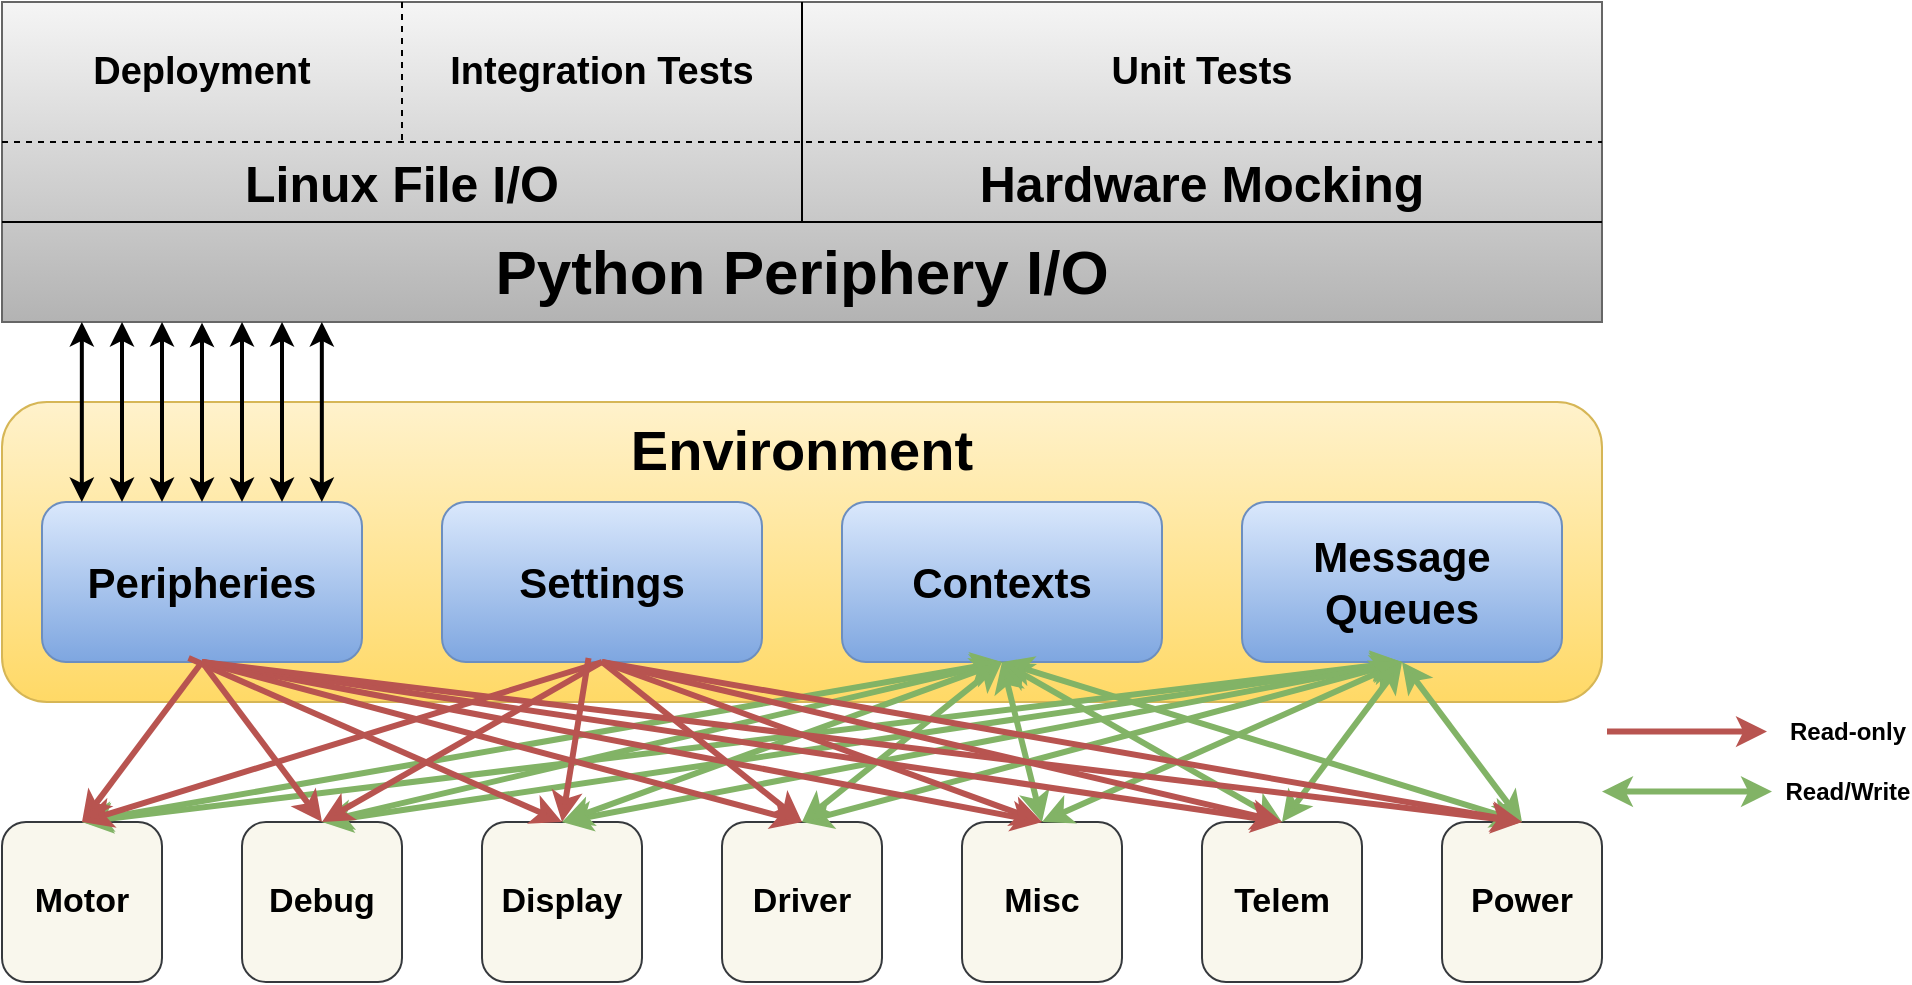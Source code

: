 <mxfile version="24.2.2" type="google">
  <diagram name="Page-1" id="ceBsu42pK9ubxJwLls7O">
    <mxGraphModel dx="1136" dy="616" grid="1" gridSize="10" guides="1" tooltips="1" connect="1" arrows="1" fold="1" page="1" pageScale="1" pageWidth="850" pageHeight="1100" math="0" shadow="0">
      <root>
        <mxCell id="0" />
        <mxCell id="1" parent="0" />
        <mxCell id="R2l2xKJm6JlwNzhbx7n--9" value="" style="rounded=0;whiteSpace=wrap;html=1;fillColor=#f5f5f5;strokeColor=#666666;gradientColor=#b3b3b3;" parent="1" vertex="1">
          <mxGeometry x="80" y="160" width="800" height="160" as="geometry" />
        </mxCell>
        <mxCell id="DbaRUqKYgIkql3deuZHM-70" value="&lt;b&gt;&lt;font style=&quot;font-size: 28px;&quot;&gt;Environment&lt;/font&gt;&lt;/b&gt;&lt;div&gt;&lt;span style=&quot;font-size: 28px;&quot;&gt;&lt;b&gt;&lt;br&gt;&lt;/b&gt;&lt;/span&gt;&lt;div&gt;&lt;b&gt;&lt;font style=&quot;font-size: 28px;&quot;&gt;&lt;br&gt;&lt;/font&gt;&lt;/b&gt;&lt;/div&gt;&lt;div&gt;&lt;b&gt;&lt;font style=&quot;font-size: 28px;&quot;&gt;&lt;br&gt;&lt;/font&gt;&lt;/b&gt;&lt;/div&gt;&lt;/div&gt;" style="rounded=1;whiteSpace=wrap;html=1;fillColor=#fff2cc;strokeColor=#d6b656;gradientColor=#ffd966;" parent="1" vertex="1">
          <mxGeometry x="80" y="360" width="800" height="150" as="geometry" />
        </mxCell>
        <mxCell id="DbaRUqKYgIkql3deuZHM-1" value="&lt;b&gt;&lt;font style=&quot;font-size: 21px;&quot;&gt;Message Queues&lt;/font&gt;&lt;/b&gt;" style="rounded=1;whiteSpace=wrap;html=1;fillColor=#dae8fc;gradientColor=#7ea6e0;strokeColor=#6c8ebf;" parent="1" vertex="1">
          <mxGeometry x="700" y="410" width="160" height="80" as="geometry" />
        </mxCell>
        <mxCell id="DbaRUqKYgIkql3deuZHM-3" value="&lt;b&gt;&lt;font style=&quot;font-size: 17px;&quot;&gt;Debug&lt;/font&gt;&lt;/b&gt;" style="rounded=1;whiteSpace=wrap;html=1;fillColor=#f9f7ed;strokeColor=#36393d;" parent="1" vertex="1">
          <mxGeometry x="200" y="570" width="80" height="80" as="geometry" />
        </mxCell>
        <mxCell id="DbaRUqKYgIkql3deuZHM-4" value="&lt;b&gt;&lt;font style=&quot;font-size: 17px;&quot;&gt;Display&lt;/font&gt;&lt;/b&gt;" style="rounded=1;whiteSpace=wrap;html=1;fillColor=#f9f7ed;strokeColor=#36393d;" parent="1" vertex="1">
          <mxGeometry x="320" y="570" width="80" height="80" as="geometry" />
        </mxCell>
        <mxCell id="DbaRUqKYgIkql3deuZHM-5" value="&lt;b&gt;&lt;font style=&quot;font-size: 17px;&quot;&gt;Driver&lt;/font&gt;&lt;/b&gt;" style="rounded=1;whiteSpace=wrap;html=1;fillColor=#f9f7ed;strokeColor=#36393d;" parent="1" vertex="1">
          <mxGeometry x="440" y="570" width="80" height="80" as="geometry" />
        </mxCell>
        <mxCell id="DbaRUqKYgIkql3deuZHM-6" value="&lt;b&gt;&lt;font style=&quot;font-size: 17px;&quot;&gt;Misc&lt;/font&gt;&lt;/b&gt;" style="rounded=1;whiteSpace=wrap;html=1;fillColor=#f9f7ed;strokeColor=#36393d;" parent="1" vertex="1">
          <mxGeometry x="560" y="570" width="80" height="80" as="geometry" />
        </mxCell>
        <mxCell id="DbaRUqKYgIkql3deuZHM-7" value="&lt;b&gt;&lt;font style=&quot;font-size: 17px;&quot;&gt;Motor&lt;/font&gt;&lt;/b&gt;" style="rounded=1;whiteSpace=wrap;html=1;fillColor=#f9f7ed;strokeColor=#36393d;" parent="1" vertex="1">
          <mxGeometry x="80" y="570" width="80" height="80" as="geometry" />
        </mxCell>
        <mxCell id="DbaRUqKYgIkql3deuZHM-8" value="&lt;b&gt;&lt;font style=&quot;font-size: 17px;&quot;&gt;Power&lt;/font&gt;&lt;/b&gt;" style="rounded=1;whiteSpace=wrap;html=1;fillColor=#f9f7ed;strokeColor=#36393d;" parent="1" vertex="1">
          <mxGeometry x="800" y="570" width="80" height="80" as="geometry" />
        </mxCell>
        <mxCell id="DbaRUqKYgIkql3deuZHM-9" value="&lt;font size=&quot;1&quot; style=&quot;&quot;&gt;&lt;b style=&quot;font-size: 17px;&quot;&gt;Telem&lt;/b&gt;&lt;/font&gt;" style="rounded=1;whiteSpace=wrap;html=1;fillColor=#f9f7ed;strokeColor=#36393d;" parent="1" vertex="1">
          <mxGeometry x="680" y="570" width="80" height="80" as="geometry" />
        </mxCell>
        <mxCell id="DbaRUqKYgIkql3deuZHM-13" value="&lt;b&gt;&lt;font style=&quot;font-size: 21px;&quot;&gt;Settings&lt;/font&gt;&lt;/b&gt;" style="rounded=1;whiteSpace=wrap;html=1;fillColor=#dae8fc;gradientColor=#7ea6e0;strokeColor=#6c8ebf;" parent="1" vertex="1">
          <mxGeometry x="300" y="410" width="160" height="80" as="geometry" />
        </mxCell>
        <mxCell id="DbaRUqKYgIkql3deuZHM-17" value="" style="endArrow=classic;startArrow=classic;html=1;rounded=0;entryX=0.5;entryY=0;entryDx=0;entryDy=0;exitX=0.5;exitY=1;exitDx=0;exitDy=0;strokeWidth=3;fillColor=#d5e8d4;strokeColor=#82b366;" parent="1" source="DbaRUqKYgIkql3deuZHM-1" target="DbaRUqKYgIkql3deuZHM-7" edge="1">
          <mxGeometry width="50" height="50" relative="1" as="geometry">
            <mxPoint x="10" y="690" as="sourcePoint" />
            <mxPoint x="60" y="640" as="targetPoint" />
          </mxGeometry>
        </mxCell>
        <mxCell id="DbaRUqKYgIkql3deuZHM-18" value="" style="endArrow=classic;startArrow=classic;html=1;rounded=0;entryX=0.5;entryY=0;entryDx=0;entryDy=0;exitX=0.5;exitY=1;exitDx=0;exitDy=0;strokeWidth=3;fillColor=#d5e8d4;strokeColor=#82b366;" parent="1" source="DbaRUqKYgIkql3deuZHM-1" target="DbaRUqKYgIkql3deuZHM-3" edge="1">
          <mxGeometry width="50" height="50" relative="1" as="geometry">
            <mxPoint x="20" y="700" as="sourcePoint" />
            <mxPoint x="70" y="650" as="targetPoint" />
          </mxGeometry>
        </mxCell>
        <mxCell id="DbaRUqKYgIkql3deuZHM-19" value="" style="endArrow=classic;startArrow=classic;html=1;rounded=0;entryX=0.5;entryY=0;entryDx=0;entryDy=0;exitX=0.5;exitY=1;exitDx=0;exitDy=0;strokeWidth=3;fillColor=#d5e8d4;strokeColor=#82b366;" parent="1" source="DbaRUqKYgIkql3deuZHM-1" target="DbaRUqKYgIkql3deuZHM-4" edge="1">
          <mxGeometry width="50" height="50" relative="1" as="geometry">
            <mxPoint x="30" y="710" as="sourcePoint" />
            <mxPoint x="80" y="660" as="targetPoint" />
          </mxGeometry>
        </mxCell>
        <mxCell id="DbaRUqKYgIkql3deuZHM-20" value="" style="endArrow=classic;startArrow=classic;html=1;rounded=0;entryX=0.5;entryY=0;entryDx=0;entryDy=0;exitX=0.5;exitY=1;exitDx=0;exitDy=0;strokeWidth=3;fillColor=#d5e8d4;strokeColor=#82b366;" parent="1" source="DbaRUqKYgIkql3deuZHM-1" target="DbaRUqKYgIkql3deuZHM-5" edge="1">
          <mxGeometry width="50" height="50" relative="1" as="geometry">
            <mxPoint x="40" y="720" as="sourcePoint" />
            <mxPoint x="90" y="670" as="targetPoint" />
          </mxGeometry>
        </mxCell>
        <mxCell id="DbaRUqKYgIkql3deuZHM-21" value="" style="endArrow=classic;startArrow=classic;html=1;rounded=0;entryX=0.5;entryY=0;entryDx=0;entryDy=0;exitX=0.5;exitY=1;exitDx=0;exitDy=0;strokeWidth=3;fillColor=#d5e8d4;strokeColor=#82b366;" parent="1" source="DbaRUqKYgIkql3deuZHM-1" target="DbaRUqKYgIkql3deuZHM-6" edge="1">
          <mxGeometry width="50" height="50" relative="1" as="geometry">
            <mxPoint x="50" y="730" as="sourcePoint" />
            <mxPoint x="100" y="680" as="targetPoint" />
          </mxGeometry>
        </mxCell>
        <mxCell id="DbaRUqKYgIkql3deuZHM-22" value="" style="endArrow=classic;startArrow=classic;html=1;rounded=0;entryX=0.5;entryY=0;entryDx=0;entryDy=0;exitX=0.5;exitY=1;exitDx=0;exitDy=0;strokeWidth=3;fillColor=#d5e8d4;strokeColor=#82b366;" parent="1" source="DbaRUqKYgIkql3deuZHM-1" target="DbaRUqKYgIkql3deuZHM-9" edge="1">
          <mxGeometry width="50" height="50" relative="1" as="geometry">
            <mxPoint x="280" y="760" as="sourcePoint" />
            <mxPoint x="330" y="710" as="targetPoint" />
          </mxGeometry>
        </mxCell>
        <mxCell id="DbaRUqKYgIkql3deuZHM-23" value="" style="endArrow=classic;startArrow=classic;html=1;rounded=0;entryX=0.5;entryY=0;entryDx=0;entryDy=0;exitX=0.5;exitY=1;exitDx=0;exitDy=0;strokeWidth=3;fillColor=#d5e8d4;strokeColor=#82b366;" parent="1" source="DbaRUqKYgIkql3deuZHM-1" target="DbaRUqKYgIkql3deuZHM-8" edge="1">
          <mxGeometry width="50" height="50" relative="1" as="geometry">
            <mxPoint x="730" y="770" as="sourcePoint" />
            <mxPoint x="780" y="720" as="targetPoint" />
          </mxGeometry>
        </mxCell>
        <mxCell id="DbaRUqKYgIkql3deuZHM-25" value="&lt;b&gt;&lt;font style=&quot;font-size: 21px;&quot;&gt;Contexts&lt;/font&gt;&lt;/b&gt;" style="rounded=1;whiteSpace=wrap;html=1;fillColor=#dae8fc;gradientColor=#7ea6e0;strokeColor=#6c8ebf;" parent="1" vertex="1">
          <mxGeometry x="500" y="410" width="160" height="80" as="geometry" />
        </mxCell>
        <mxCell id="DbaRUqKYgIkql3deuZHM-26" value="" style="endArrow=classic;startArrow=classic;html=1;rounded=0;entryX=0.5;entryY=0;entryDx=0;entryDy=0;exitX=0.5;exitY=1;exitDx=0;exitDy=0;strokeWidth=3;fillColor=#d5e8d4;strokeColor=#82b366;" parent="1" source="DbaRUqKYgIkql3deuZHM-25" target="DbaRUqKYgIkql3deuZHM-7" edge="1">
          <mxGeometry width="50" height="50" relative="1" as="geometry">
            <mxPoint x="-60" y="560" as="sourcePoint" />
            <mxPoint x="90" y="500" as="targetPoint" />
          </mxGeometry>
        </mxCell>
        <mxCell id="DbaRUqKYgIkql3deuZHM-27" value="" style="endArrow=classic;startArrow=classic;html=1;rounded=0;entryX=0.5;entryY=0;entryDx=0;entryDy=0;exitX=0.5;exitY=1;exitDx=0;exitDy=0;strokeWidth=3;fillColor=#d5e8d4;strokeColor=#82b366;" parent="1" source="DbaRUqKYgIkql3deuZHM-25" target="DbaRUqKYgIkql3deuZHM-3" edge="1">
          <mxGeometry width="50" height="50" relative="1" as="geometry">
            <mxPoint x="-50" y="570" as="sourcePoint" />
            <mxPoint x="190" y="500" as="targetPoint" />
          </mxGeometry>
        </mxCell>
        <mxCell id="DbaRUqKYgIkql3deuZHM-28" value="" style="endArrow=classic;startArrow=classic;html=1;rounded=0;entryX=0.5;entryY=0;entryDx=0;entryDy=0;exitX=0.5;exitY=1;exitDx=0;exitDy=0;strokeWidth=3;fillColor=#d5e8d4;strokeColor=#82b366;" parent="1" source="DbaRUqKYgIkql3deuZHM-25" target="DbaRUqKYgIkql3deuZHM-4" edge="1">
          <mxGeometry width="50" height="50" relative="1" as="geometry">
            <mxPoint x="-40" y="580" as="sourcePoint" />
            <mxPoint x="290" y="500" as="targetPoint" />
          </mxGeometry>
        </mxCell>
        <mxCell id="DbaRUqKYgIkql3deuZHM-29" value="" style="endArrow=classic;startArrow=classic;html=1;rounded=0;entryX=0.5;entryY=0;entryDx=0;entryDy=0;exitX=0.5;exitY=1;exitDx=0;exitDy=0;strokeWidth=3;fillColor=#d5e8d4;strokeColor=#82b366;" parent="1" source="DbaRUqKYgIkql3deuZHM-25" target="DbaRUqKYgIkql3deuZHM-5" edge="1">
          <mxGeometry width="50" height="50" relative="1" as="geometry">
            <mxPoint x="-30" y="590" as="sourcePoint" />
            <mxPoint x="390" y="500" as="targetPoint" />
          </mxGeometry>
        </mxCell>
        <mxCell id="DbaRUqKYgIkql3deuZHM-30" value="" style="endArrow=classic;startArrow=classic;html=1;rounded=0;entryX=0.5;entryY=0;entryDx=0;entryDy=0;exitX=0.5;exitY=1;exitDx=0;exitDy=0;strokeWidth=3;fillColor=#d5e8d4;strokeColor=#82b366;" parent="1" source="DbaRUqKYgIkql3deuZHM-25" target="DbaRUqKYgIkql3deuZHM-6" edge="1">
          <mxGeometry width="50" height="50" relative="1" as="geometry">
            <mxPoint x="-20" y="600" as="sourcePoint" />
            <mxPoint x="490" y="500" as="targetPoint" />
          </mxGeometry>
        </mxCell>
        <mxCell id="DbaRUqKYgIkql3deuZHM-31" value="" style="endArrow=classic;startArrow=classic;html=1;rounded=0;entryX=0.5;entryY=0;entryDx=0;entryDy=0;exitX=0.5;exitY=1;exitDx=0;exitDy=0;strokeWidth=3;fillColor=#d5e8d4;strokeColor=#82b366;" parent="1" source="DbaRUqKYgIkql3deuZHM-25" target="DbaRUqKYgIkql3deuZHM-9" edge="1">
          <mxGeometry width="50" height="50" relative="1" as="geometry">
            <mxPoint x="210" y="630" as="sourcePoint" />
            <mxPoint x="590" y="500" as="targetPoint" />
          </mxGeometry>
        </mxCell>
        <mxCell id="DbaRUqKYgIkql3deuZHM-32" value="" style="endArrow=classic;startArrow=classic;html=1;rounded=0;entryX=0.5;entryY=0;entryDx=0;entryDy=0;exitX=0.5;exitY=1;exitDx=0;exitDy=0;strokeWidth=3;fillColor=#d5e8d4;strokeColor=#82b366;" parent="1" source="DbaRUqKYgIkql3deuZHM-25" target="DbaRUqKYgIkql3deuZHM-8" edge="1">
          <mxGeometry width="50" height="50" relative="1" as="geometry">
            <mxPoint x="660" y="640" as="sourcePoint" />
            <mxPoint x="690" y="500" as="targetPoint" />
          </mxGeometry>
        </mxCell>
        <mxCell id="DbaRUqKYgIkql3deuZHM-43" value="" style="endArrow=classic;html=1;rounded=0;exitX=0.5;exitY=1;exitDx=0;exitDy=0;entryX=0.5;entryY=0;entryDx=0;entryDy=0;fillColor=#f8cecc;strokeColor=#b85450;strokeWidth=3;" parent="1" source="DbaRUqKYgIkql3deuZHM-13" target="DbaRUqKYgIkql3deuZHM-7" edge="1">
          <mxGeometry width="50" height="50" relative="1" as="geometry">
            <mxPoint x="450" y="350" as="sourcePoint" />
            <mxPoint x="500" y="300" as="targetPoint" />
          </mxGeometry>
        </mxCell>
        <mxCell id="DbaRUqKYgIkql3deuZHM-44" value="" style="endArrow=classic;html=1;rounded=0;exitX=0.5;exitY=1;exitDx=0;exitDy=0;entryX=0.5;entryY=0;entryDx=0;entryDy=0;fillColor=#f8cecc;strokeColor=#b85450;strokeWidth=3;" parent="1" source="DbaRUqKYgIkql3deuZHM-13" target="DbaRUqKYgIkql3deuZHM-3" edge="1">
          <mxGeometry width="50" height="50" relative="1" as="geometry">
            <mxPoint x="460" y="360" as="sourcePoint" />
            <mxPoint x="510" y="310" as="targetPoint" />
          </mxGeometry>
        </mxCell>
        <mxCell id="DbaRUqKYgIkql3deuZHM-45" value="" style="endArrow=classic;html=1;rounded=0;exitX=0.5;exitY=1;exitDx=0;exitDy=0;entryX=0.5;entryY=0;entryDx=0;entryDy=0;fillColor=#f8cecc;strokeColor=#b85450;strokeWidth=3;" parent="1" source="DbaRUqKYgIkql3deuZHM-13" target="DbaRUqKYgIkql3deuZHM-5" edge="1">
          <mxGeometry width="50" height="50" relative="1" as="geometry">
            <mxPoint x="470" y="370" as="sourcePoint" />
            <mxPoint x="520" y="320" as="targetPoint" />
          </mxGeometry>
        </mxCell>
        <mxCell id="DbaRUqKYgIkql3deuZHM-46" value="" style="endArrow=classic;html=1;rounded=0;exitX=0.458;exitY=0.975;exitDx=0;exitDy=0;exitPerimeter=0;entryX=0.5;entryY=0;entryDx=0;entryDy=0;fillColor=#f8cecc;strokeColor=#b85450;strokeWidth=3;" parent="1" source="DbaRUqKYgIkql3deuZHM-13" target="DbaRUqKYgIkql3deuZHM-4" edge="1">
          <mxGeometry width="50" height="50" relative="1" as="geometry">
            <mxPoint x="400" y="440" as="sourcePoint" />
            <mxPoint x="450" y="390" as="targetPoint" />
          </mxGeometry>
        </mxCell>
        <mxCell id="DbaRUqKYgIkql3deuZHM-47" value="" style="endArrow=classic;html=1;rounded=0;exitX=0.5;exitY=1;exitDx=0;exitDy=0;entryX=0.5;entryY=0;entryDx=0;entryDy=0;fillColor=#f8cecc;strokeColor=#b85450;strokeWidth=3;" parent="1" source="DbaRUqKYgIkql3deuZHM-13" target="DbaRUqKYgIkql3deuZHM-6" edge="1">
          <mxGeometry width="50" height="50" relative="1" as="geometry">
            <mxPoint x="490" y="390" as="sourcePoint" />
            <mxPoint x="540" y="340" as="targetPoint" />
          </mxGeometry>
        </mxCell>
        <mxCell id="DbaRUqKYgIkql3deuZHM-48" value="" style="endArrow=classic;html=1;rounded=0;exitX=0.5;exitY=1;exitDx=0;exitDy=0;entryX=0.5;entryY=0;entryDx=0;entryDy=0;fillColor=#f8cecc;strokeColor=#b85450;strokeWidth=3;" parent="1" source="DbaRUqKYgIkql3deuZHM-13" target="DbaRUqKYgIkql3deuZHM-9" edge="1">
          <mxGeometry width="50" height="50" relative="1" as="geometry">
            <mxPoint x="500" y="400" as="sourcePoint" />
            <mxPoint x="550" y="350" as="targetPoint" />
          </mxGeometry>
        </mxCell>
        <mxCell id="DbaRUqKYgIkql3deuZHM-49" value="" style="endArrow=classic;html=1;rounded=0;exitX=0.5;exitY=1;exitDx=0;exitDy=0;entryX=0.5;entryY=0;entryDx=0;entryDy=0;fillColor=#f8cecc;strokeColor=#b85450;strokeWidth=3;" parent="1" source="DbaRUqKYgIkql3deuZHM-13" target="DbaRUqKYgIkql3deuZHM-8" edge="1">
          <mxGeometry width="50" height="50" relative="1" as="geometry">
            <mxPoint x="510" y="410" as="sourcePoint" />
            <mxPoint x="560" y="360" as="targetPoint" />
          </mxGeometry>
        </mxCell>
        <mxCell id="DbaRUqKYgIkql3deuZHM-57" value="&lt;b&gt;&lt;font style=&quot;font-size: 21px;&quot;&gt;Peripheries&lt;/font&gt;&lt;/b&gt;" style="rounded=1;whiteSpace=wrap;html=1;fillColor=#dae8fc;gradientColor=#7ea6e0;strokeColor=#6c8ebf;" parent="1" vertex="1">
          <mxGeometry x="100" y="410" width="160" height="80" as="geometry" />
        </mxCell>
        <mxCell id="DbaRUqKYgIkql3deuZHM-58" value="" style="endArrow=classic;html=1;rounded=0;exitX=0.5;exitY=1;exitDx=0;exitDy=0;entryX=0.5;entryY=0;entryDx=0;entryDy=0;fillColor=#f8cecc;strokeColor=#b85450;strokeWidth=3;" parent="1" source="DbaRUqKYgIkql3deuZHM-57" target="DbaRUqKYgIkql3deuZHM-7" edge="1">
          <mxGeometry width="50" height="50" relative="1" as="geometry">
            <mxPoint x="460" y="230" as="sourcePoint" />
            <mxPoint x="130" y="510" as="targetPoint" />
          </mxGeometry>
        </mxCell>
        <mxCell id="DbaRUqKYgIkql3deuZHM-59" value="" style="endArrow=classic;html=1;rounded=0;exitX=0.5;exitY=1;exitDx=0;exitDy=0;entryX=0.5;entryY=0;entryDx=0;entryDy=0;fillColor=#f8cecc;strokeColor=#b85450;strokeWidth=3;" parent="1" source="DbaRUqKYgIkql3deuZHM-57" target="DbaRUqKYgIkql3deuZHM-3" edge="1">
          <mxGeometry width="50" height="50" relative="1" as="geometry">
            <mxPoint x="470" y="240" as="sourcePoint" />
            <mxPoint x="250" y="510" as="targetPoint" />
          </mxGeometry>
        </mxCell>
        <mxCell id="DbaRUqKYgIkql3deuZHM-60" value="" style="endArrow=classic;html=1;rounded=0;exitX=0.5;exitY=1;exitDx=0;exitDy=0;entryX=0.5;entryY=0;entryDx=0;entryDy=0;fillColor=#f8cecc;strokeColor=#b85450;strokeWidth=3;" parent="1" source="DbaRUqKYgIkql3deuZHM-57" target="DbaRUqKYgIkql3deuZHM-6" edge="1">
          <mxGeometry width="50" height="50" relative="1" as="geometry">
            <mxPoint x="480" y="250" as="sourcePoint" />
            <mxPoint x="490" y="510" as="targetPoint" />
          </mxGeometry>
        </mxCell>
        <mxCell id="DbaRUqKYgIkql3deuZHM-61" value="" style="endArrow=classic;html=1;rounded=0;exitX=0.458;exitY=0.975;exitDx=0;exitDy=0;exitPerimeter=0;entryX=0.5;entryY=0;entryDx=0;entryDy=0;fillColor=#f8cecc;strokeColor=#b85450;strokeWidth=3;" parent="1" source="DbaRUqKYgIkql3deuZHM-57" target="DbaRUqKYgIkql3deuZHM-4" edge="1">
          <mxGeometry width="50" height="50" relative="1" as="geometry">
            <mxPoint x="410" y="320" as="sourcePoint" />
            <mxPoint x="370" y="510" as="targetPoint" />
          </mxGeometry>
        </mxCell>
        <mxCell id="DbaRUqKYgIkql3deuZHM-62" value="" style="endArrow=classic;html=1;rounded=0;exitX=0.5;exitY=1;exitDx=0;exitDy=0;entryX=0.5;entryY=0;entryDx=0;entryDy=0;fillColor=#f8cecc;strokeColor=#b85450;strokeWidth=3;" parent="1" source="DbaRUqKYgIkql3deuZHM-57" target="DbaRUqKYgIkql3deuZHM-5" edge="1">
          <mxGeometry width="50" height="50" relative="1" as="geometry">
            <mxPoint x="500" y="270" as="sourcePoint" />
            <mxPoint x="490" y="510" as="targetPoint" />
          </mxGeometry>
        </mxCell>
        <mxCell id="DbaRUqKYgIkql3deuZHM-63" value="" style="endArrow=classic;html=1;rounded=0;exitX=0.5;exitY=1;exitDx=0;exitDy=0;entryX=0.5;entryY=0;entryDx=0;entryDy=0;fillColor=#f8cecc;strokeColor=#b85450;strokeWidth=3;" parent="1" source="DbaRUqKYgIkql3deuZHM-57" target="DbaRUqKYgIkql3deuZHM-9" edge="1">
          <mxGeometry width="50" height="50" relative="1" as="geometry">
            <mxPoint x="510" y="280" as="sourcePoint" />
            <mxPoint x="730" y="510" as="targetPoint" />
          </mxGeometry>
        </mxCell>
        <mxCell id="DbaRUqKYgIkql3deuZHM-64" value="" style="endArrow=classic;html=1;rounded=0;exitX=0.5;exitY=1;exitDx=0;exitDy=0;entryX=0.5;entryY=0;entryDx=0;entryDy=0;fillColor=#f8cecc;strokeColor=#b85450;strokeWidth=3;" parent="1" source="DbaRUqKYgIkql3deuZHM-57" target="DbaRUqKYgIkql3deuZHM-8" edge="1">
          <mxGeometry width="50" height="50" relative="1" as="geometry">
            <mxPoint x="520" y="290" as="sourcePoint" />
            <mxPoint x="850" y="510" as="targetPoint" />
          </mxGeometry>
        </mxCell>
        <mxCell id="DbaRUqKYgIkql3deuZHM-65" value="" style="endArrow=classic;startArrow=classic;html=1;rounded=0;strokeWidth=3;fillColor=#d5e8d4;strokeColor=#82b366;" parent="1" edge="1">
          <mxGeometry width="50" height="50" relative="1" as="geometry">
            <mxPoint x="880" y="554.8" as="sourcePoint" />
            <mxPoint x="965" y="554.8" as="targetPoint" />
          </mxGeometry>
        </mxCell>
        <mxCell id="DbaRUqKYgIkql3deuZHM-67" value="" style="endArrow=classic;html=1;rounded=0;strokeWidth=3;fillColor=#f8cecc;strokeColor=#b85450;" parent="1" edge="1">
          <mxGeometry width="50" height="50" relative="1" as="geometry">
            <mxPoint x="882.5" y="524.8" as="sourcePoint" />
            <mxPoint x="962.5" y="524.8" as="targetPoint" />
          </mxGeometry>
        </mxCell>
        <mxCell id="DbaRUqKYgIkql3deuZHM-68" value="&lt;b&gt;Read-only&lt;/b&gt;" style="text;html=1;align=center;verticalAlign=middle;whiteSpace=wrap;rounded=0;" parent="1" vertex="1">
          <mxGeometry x="972.5" y="510" width="60" height="30" as="geometry" />
        </mxCell>
        <mxCell id="DbaRUqKYgIkql3deuZHM-69" value="&lt;b&gt;Read/Write&lt;/b&gt;" style="text;html=1;align=center;verticalAlign=middle;whiteSpace=wrap;rounded=0;" parent="1" vertex="1">
          <mxGeometry x="972.5" y="540" width="60" height="30" as="geometry" />
        </mxCell>
        <mxCell id="DbaRUqKYgIkql3deuZHM-72" value="&lt;b&gt;&lt;font style=&quot;font-size: 31px;&quot;&gt;Python Periphery I/O&lt;/font&gt;&lt;/b&gt;" style="rounded=0;whiteSpace=wrap;html=1;strokeColor=none;fillColor=none;" parent="1" vertex="1">
          <mxGeometry x="80" y="270" width="800" height="50" as="geometry" />
        </mxCell>
        <mxCell id="DbaRUqKYgIkql3deuZHM-85" value="&lt;b&gt;&lt;font style=&quot;font-size: 25px;&quot;&gt;Hardware Mocking&lt;/font&gt;&lt;/b&gt;" style="rounded=0;whiteSpace=wrap;html=1;strokeColor=none;fillColor=none;" parent="1" vertex="1">
          <mxGeometry x="480" y="230" width="400" height="40" as="geometry" />
        </mxCell>
        <mxCell id="DbaRUqKYgIkql3deuZHM-86" value="&lt;b&gt;&lt;font style=&quot;font-size: 25px;&quot;&gt;Linux File I/O&lt;/font&gt;&lt;/b&gt;" style="rounded=0;whiteSpace=wrap;html=1;strokeColor=none;fillColor=none;" parent="1" vertex="1">
          <mxGeometry x="80" y="230" width="400" height="40" as="geometry" />
        </mxCell>
        <mxCell id="R2l2xKJm6JlwNzhbx7n--1" value="&lt;b&gt;&lt;font style=&quot;font-size: 19px;&quot;&gt;Deployment&lt;/font&gt;&lt;/b&gt;" style="rounded=0;whiteSpace=wrap;html=1;dashed=1;strokeColor=none;fillColor=none;" parent="1" vertex="1">
          <mxGeometry x="80" y="160" width="200" height="70" as="geometry" />
        </mxCell>
        <mxCell id="R2l2xKJm6JlwNzhbx7n--2" value="&lt;b&gt;&lt;font style=&quot;font-size: 19px;&quot;&gt;Unit Tests&lt;/font&gt;&lt;/b&gt;" style="rounded=0;whiteSpace=wrap;html=1;dashed=1;strokeColor=none;fillColor=none;" parent="1" vertex="1">
          <mxGeometry x="480" y="160" width="400" height="70" as="geometry" />
        </mxCell>
        <mxCell id="R2l2xKJm6JlwNzhbx7n--3" value="&lt;b&gt;&lt;font style=&quot;font-size: 19px;&quot;&gt;Integration Tests&lt;/font&gt;&lt;/b&gt;" style="rounded=0;whiteSpace=wrap;html=1;dashed=1;strokeColor=none;fillColor=none;" parent="1" vertex="1">
          <mxGeometry x="280" y="160" width="200" height="70" as="geometry" />
        </mxCell>
        <mxCell id="R2l2xKJm6JlwNzhbx7n--4" value="" style="endArrow=none;html=1;rounded=0;exitX=0;exitY=0;exitDx=0;exitDy=0;entryX=1;entryY=1;entryDx=0;entryDy=0;" parent="1" source="R2l2xKJm6JlwNzhbx7n--2" target="DbaRUqKYgIkql3deuZHM-86" edge="1">
          <mxGeometry width="50" height="50" relative="1" as="geometry">
            <mxPoint x="540" y="150" as="sourcePoint" />
            <mxPoint x="590" y="100" as="targetPoint" />
          </mxGeometry>
        </mxCell>
        <mxCell id="R2l2xKJm6JlwNzhbx7n--5" value="" style="endArrow=none;dashed=1;html=1;rounded=0;entryX=1;entryY=1;entryDx=0;entryDy=0;exitX=0;exitY=0;exitDx=0;exitDy=0;" parent="1" source="DbaRUqKYgIkql3deuZHM-86" target="R2l2xKJm6JlwNzhbx7n--2" edge="1">
          <mxGeometry width="50" height="50" relative="1" as="geometry">
            <mxPoint x="350" y="260" as="sourcePoint" />
            <mxPoint x="400" y="210" as="targetPoint" />
          </mxGeometry>
        </mxCell>
        <mxCell id="R2l2xKJm6JlwNzhbx7n--6" value="" style="endArrow=none;dashed=1;html=1;rounded=0;exitX=1;exitY=0;exitDx=0;exitDy=0;entryX=0;entryY=1;entryDx=0;entryDy=0;" parent="1" source="R2l2xKJm6JlwNzhbx7n--1" target="R2l2xKJm6JlwNzhbx7n--3" edge="1">
          <mxGeometry width="50" height="50" relative="1" as="geometry">
            <mxPoint x="440" y="150" as="sourcePoint" />
            <mxPoint x="490" y="100" as="targetPoint" />
          </mxGeometry>
        </mxCell>
        <mxCell id="R2l2xKJm6JlwNzhbx7n--8" value="" style="endArrow=none;html=1;rounded=0;exitX=0;exitY=1;exitDx=0;exitDy=0;entryX=1;entryY=1;entryDx=0;entryDy=0;" parent="1" source="DbaRUqKYgIkql3deuZHM-86" target="DbaRUqKYgIkql3deuZHM-85" edge="1">
          <mxGeometry width="50" height="50" relative="1" as="geometry">
            <mxPoint x="90" y="90" as="sourcePoint" />
            <mxPoint x="920" y="270" as="targetPoint" />
          </mxGeometry>
        </mxCell>
        <mxCell id="PvWaTfjTDOhPXUtKW8EB-1" value="" style="endArrow=classic;startArrow=classic;html=1;rounded=0;exitX=0.5;exitY=0;exitDx=0;exitDy=0;entryX=0.125;entryY=1.002;entryDx=0;entryDy=0;entryPerimeter=0;strokeWidth=2;" parent="1" source="DbaRUqKYgIkql3deuZHM-57" target="R2l2xKJm6JlwNzhbx7n--9" edge="1">
          <mxGeometry width="50" height="50" relative="1" as="geometry">
            <mxPoint x="40" y="390" as="sourcePoint" />
            <mxPoint x="180" y="340" as="targetPoint" />
          </mxGeometry>
        </mxCell>
        <mxCell id="PvWaTfjTDOhPXUtKW8EB-3" value="" style="endArrow=classic;startArrow=classic;html=1;rounded=0;exitX=0.5;exitY=0;exitDx=0;exitDy=0;entryX=0.125;entryY=1.002;entryDx=0;entryDy=0;entryPerimeter=0;strokeWidth=2;" parent="1" edge="1">
          <mxGeometry width="50" height="50" relative="1" as="geometry">
            <mxPoint x="200" y="410" as="sourcePoint" />
            <mxPoint x="200" y="320" as="targetPoint" />
          </mxGeometry>
        </mxCell>
        <mxCell id="PvWaTfjTDOhPXUtKW8EB-5" value="" style="endArrow=classic;startArrow=classic;html=1;rounded=0;exitX=0.75;exitY=0;exitDx=0;exitDy=0;entryX=0.125;entryY=1.002;entryDx=0;entryDy=0;entryPerimeter=0;strokeWidth=2;" parent="1" source="DbaRUqKYgIkql3deuZHM-57" edge="1">
          <mxGeometry width="50" height="50" relative="1" as="geometry">
            <mxPoint x="220" y="410" as="sourcePoint" />
            <mxPoint x="220" y="320" as="targetPoint" />
          </mxGeometry>
        </mxCell>
        <mxCell id="PvWaTfjTDOhPXUtKW8EB-7" value="" style="endArrow=classic;startArrow=classic;html=1;rounded=0;exitX=0.75;exitY=0;exitDx=0;exitDy=0;entryX=0.125;entryY=1.002;entryDx=0;entryDy=0;entryPerimeter=0;strokeWidth=2;" parent="1" edge="1">
          <mxGeometry width="50" height="50" relative="1" as="geometry">
            <mxPoint x="239.92" y="410" as="sourcePoint" />
            <mxPoint x="239.92" y="320" as="targetPoint" />
          </mxGeometry>
        </mxCell>
        <mxCell id="PvWaTfjTDOhPXUtKW8EB-9" value="" style="endArrow=classic;startArrow=classic;html=1;rounded=0;exitX=0.75;exitY=0;exitDx=0;exitDy=0;entryX=0.125;entryY=1.002;entryDx=0;entryDy=0;entryPerimeter=0;strokeWidth=2;" parent="1" edge="1">
          <mxGeometry width="50" height="50" relative="1" as="geometry">
            <mxPoint x="160" y="410" as="sourcePoint" />
            <mxPoint x="160" y="320" as="targetPoint" />
          </mxGeometry>
        </mxCell>
        <mxCell id="PvWaTfjTDOhPXUtKW8EB-11" value="" style="endArrow=classic;startArrow=classic;html=1;rounded=0;exitX=0.25;exitY=0;exitDx=0;exitDy=0;entryX=0.125;entryY=1.002;entryDx=0;entryDy=0;entryPerimeter=0;strokeWidth=2;" parent="1" source="DbaRUqKYgIkql3deuZHM-57" edge="1">
          <mxGeometry width="50" height="50" relative="1" as="geometry">
            <mxPoint x="140" y="410" as="sourcePoint" />
            <mxPoint x="140" y="320" as="targetPoint" />
          </mxGeometry>
        </mxCell>
        <mxCell id="PvWaTfjTDOhPXUtKW8EB-13" value="" style="endArrow=classic;startArrow=classic;html=1;rounded=0;exitX=0.25;exitY=0;exitDx=0;exitDy=0;entryX=0.125;entryY=1.002;entryDx=0;entryDy=0;entryPerimeter=0;strokeWidth=2;" parent="1" edge="1">
          <mxGeometry width="50" height="50" relative="1" as="geometry">
            <mxPoint x="119.92" y="410" as="sourcePoint" />
            <mxPoint x="119.92" y="320" as="targetPoint" />
          </mxGeometry>
        </mxCell>
      </root>
    </mxGraphModel>
  </diagram>
</mxfile>
